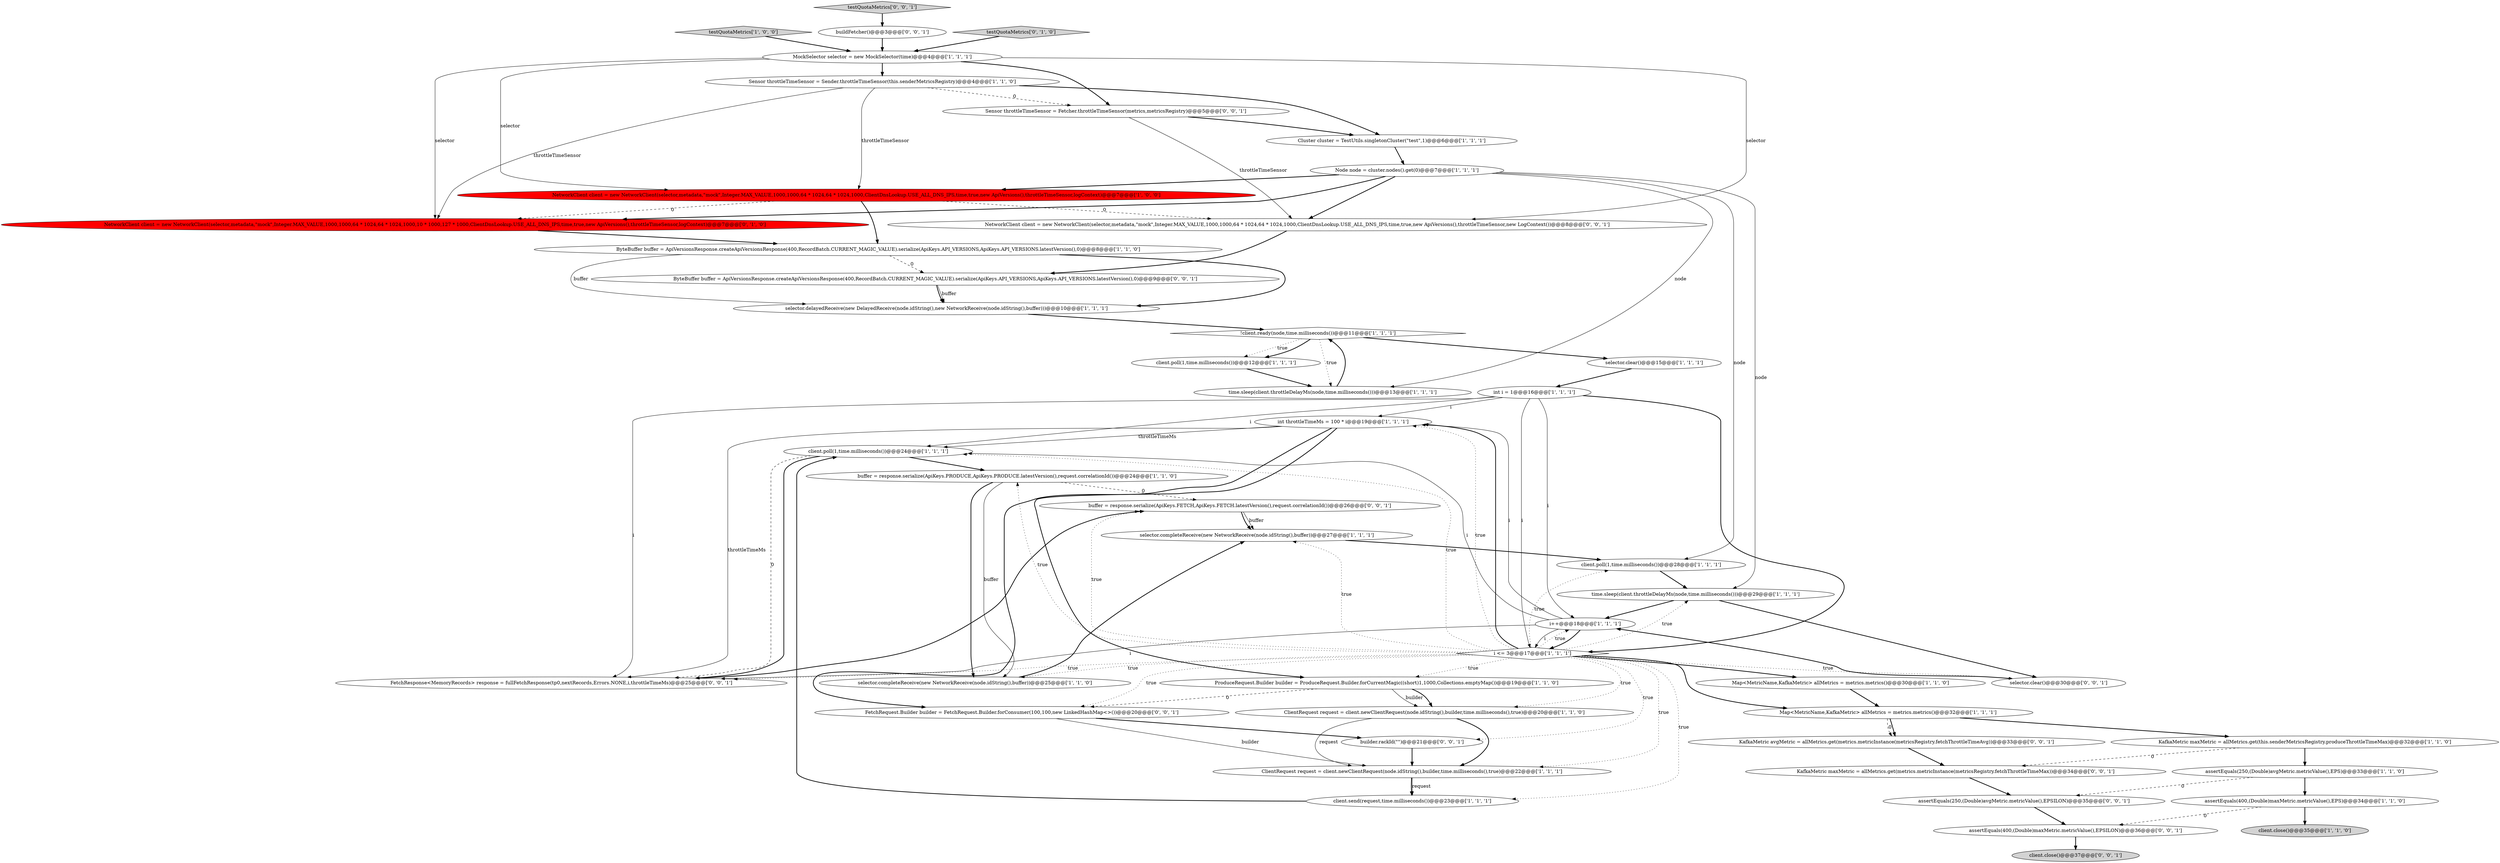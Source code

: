 digraph {
2 [style = filled, label = "testQuotaMetrics['1', '0', '0']", fillcolor = lightgray, shape = diamond image = "AAA0AAABBB1BBB"];
26 [style = filled, label = "Map<MetricName,KafkaMetric> allMetrics = metrics.metrics()@@@32@@@['1', '1', '1']", fillcolor = white, shape = ellipse image = "AAA0AAABBB1BBB"];
5 [style = filled, label = "int throttleTimeMs = 100 * i@@@19@@@['1', '1', '1']", fillcolor = white, shape = ellipse image = "AAA0AAABBB1BBB"];
8 [style = filled, label = "Map<MetricName,KafkaMetric> allMetrics = metrics.metrics()@@@30@@@['1', '1', '0']", fillcolor = white, shape = ellipse image = "AAA0AAABBB1BBB"];
19 [style = filled, label = "Cluster cluster = TestUtils.singletonCluster(\"test\",1)@@@6@@@['1', '1', '1']", fillcolor = white, shape = ellipse image = "AAA0AAABBB1BBB"];
27 [style = filled, label = "NetworkClient client = new NetworkClient(selector,metadata,\"mock\",Integer.MAX_VALUE,1000,1000,64 * 1024,64 * 1024,1000,ClientDnsLookup.USE_ALL_DNS_IPS,time,true,new ApiVersions(),throttleTimeSensor,logContext)@@@7@@@['1', '0', '0']", fillcolor = red, shape = ellipse image = "AAA1AAABBB1BBB"];
46 [style = filled, label = "assertEquals(400,(Double)maxMetric.metricValue(),EPSILON)@@@36@@@['0', '0', '1']", fillcolor = white, shape = ellipse image = "AAA0AAABBB3BBB"];
4 [style = filled, label = "time.sleep(client.throttleDelayMs(node,time.milliseconds()))@@@13@@@['1', '1', '1']", fillcolor = white, shape = ellipse image = "AAA0AAABBB1BBB"];
47 [style = filled, label = "KafkaMetric maxMetric = allMetrics.get(metrics.metricInstance(metricsRegistry.fetchThrottleTimeMax))@@@34@@@['0', '0', '1']", fillcolor = white, shape = ellipse image = "AAA0AAABBB3BBB"];
11 [style = filled, label = "buffer = response.serialize(ApiKeys.PRODUCE,ApiKeys.PRODUCE.latestVersion(),request.correlationId())@@@24@@@['1', '1', '0']", fillcolor = white, shape = ellipse image = "AAA0AAABBB1BBB"];
13 [style = filled, label = "i++@@@18@@@['1', '1', '1']", fillcolor = white, shape = ellipse image = "AAA0AAABBB1BBB"];
31 [style = filled, label = "client.poll(1,time.milliseconds())@@@24@@@['1', '1', '1']", fillcolor = white, shape = ellipse image = "AAA0AAABBB1BBB"];
22 [style = filled, label = "selector.delayedReceive(new DelayedReceive(node.idString(),new NetworkReceive(node.idString(),buffer)))@@@10@@@['1', '1', '1']", fillcolor = white, shape = ellipse image = "AAA0AAABBB1BBB"];
20 [style = filled, label = "time.sleep(client.throttleDelayMs(node,time.milliseconds()))@@@29@@@['1', '1', '1']", fillcolor = white, shape = ellipse image = "AAA0AAABBB1BBB"];
16 [style = filled, label = "int i = 1@@@16@@@['1', '1', '1']", fillcolor = white, shape = ellipse image = "AAA0AAABBB1BBB"];
24 [style = filled, label = "client.close()@@@35@@@['1', '1', '0']", fillcolor = lightgray, shape = ellipse image = "AAA0AAABBB1BBB"];
43 [style = filled, label = "testQuotaMetrics['0', '0', '1']", fillcolor = lightgray, shape = diamond image = "AAA0AAABBB3BBB"];
42 [style = filled, label = "client.close()@@@37@@@['0', '0', '1']", fillcolor = lightgray, shape = ellipse image = "AAA0AAABBB3BBB"];
15 [style = filled, label = "ByteBuffer buffer = ApiVersionsResponse.createApiVersionsResponse(400,RecordBatch.CURRENT_MAGIC_VALUE).serialize(ApiKeys.API_VERSIONS,ApiKeys.API_VERSIONS.latestVersion(),0)@@@8@@@['1', '1', '0']", fillcolor = white, shape = ellipse image = "AAA0AAABBB1BBB"];
28 [style = filled, label = "MockSelector selector = new MockSelector(time)@@@4@@@['1', '1', '1']", fillcolor = white, shape = ellipse image = "AAA0AAABBB1BBB"];
37 [style = filled, label = "buffer = response.serialize(ApiKeys.FETCH,ApiKeys.FETCH.latestVersion(),request.correlationId())@@@26@@@['0', '0', '1']", fillcolor = white, shape = ellipse image = "AAA0AAABBB3BBB"];
9 [style = filled, label = "Sensor throttleTimeSensor = Sender.throttleTimeSensor(this.senderMetricsRegistry)@@@4@@@['1', '1', '0']", fillcolor = white, shape = ellipse image = "AAA0AAABBB1BBB"];
36 [style = filled, label = "FetchRequest.Builder builder = FetchRequest.Builder.forConsumer(100,100,new LinkedHashMap<>())@@@20@@@['0', '0', '1']", fillcolor = white, shape = ellipse image = "AAA0AAABBB3BBB"];
33 [style = filled, label = "NetworkClient client = new NetworkClient(selector,metadata,\"mock\",Integer.MAX_VALUE,1000,1000,64 * 1024,64 * 1024,1000,10 * 1000,127 * 1000,ClientDnsLookup.USE_ALL_DNS_IPS,time,true,new ApiVersions(),throttleTimeSensor,logContext)@@@7@@@['0', '1', '0']", fillcolor = red, shape = ellipse image = "AAA1AAABBB2BBB"];
35 [style = filled, label = "selector.clear()@@@30@@@['0', '0', '1']", fillcolor = white, shape = ellipse image = "AAA0AAABBB3BBB"];
45 [style = filled, label = "FetchResponse<MemoryRecords> response = fullFetchResponse(tp0,nextRecords,Errors.NONE,i,throttleTimeMs)@@@25@@@['0', '0', '1']", fillcolor = white, shape = ellipse image = "AAA0AAABBB3BBB"];
40 [style = filled, label = "assertEquals(250,(Double)avgMetric.metricValue(),EPSILON)@@@35@@@['0', '0', '1']", fillcolor = white, shape = ellipse image = "AAA0AAABBB3BBB"];
7 [style = filled, label = "assertEquals(400,(Double)maxMetric.metricValue(),EPS)@@@34@@@['1', '1', '0']", fillcolor = white, shape = ellipse image = "AAA0AAABBB1BBB"];
44 [style = filled, label = "ByteBuffer buffer = ApiVersionsResponse.createApiVersionsResponse(400,RecordBatch.CURRENT_MAGIC_VALUE).serialize(ApiKeys.API_VERSIONS,ApiKeys.API_VERSIONS.latestVersion(),0)@@@9@@@['0', '0', '1']", fillcolor = white, shape = ellipse image = "AAA0AAABBB3BBB"];
3 [style = filled, label = "client.send(request,time.milliseconds())@@@23@@@['1', '1', '1']", fillcolor = white, shape = ellipse image = "AAA0AAABBB1BBB"];
14 [style = filled, label = "client.poll(1,time.milliseconds())@@@28@@@['1', '1', '1']", fillcolor = white, shape = ellipse image = "AAA0AAABBB1BBB"];
10 [style = filled, label = "ClientRequest request = client.newClientRequest(node.idString(),builder,time.milliseconds(),true)@@@22@@@['1', '1', '1']", fillcolor = white, shape = ellipse image = "AAA0AAABBB1BBB"];
0 [style = filled, label = "!client.ready(node,time.milliseconds())@@@11@@@['1', '1', '1']", fillcolor = white, shape = diamond image = "AAA0AAABBB1BBB"];
18 [style = filled, label = "ProduceRequest.Builder builder = ProduceRequest.Builder.forCurrentMagic((short)1,1000,Collections.emptyMap())@@@19@@@['1', '1', '0']", fillcolor = white, shape = ellipse image = "AAA0AAABBB1BBB"];
12 [style = filled, label = "selector.clear()@@@15@@@['1', '1', '1']", fillcolor = white, shape = ellipse image = "AAA0AAABBB1BBB"];
17 [style = filled, label = "Node node = cluster.nodes().get(0)@@@7@@@['1', '1', '1']", fillcolor = white, shape = ellipse image = "AAA0AAABBB1BBB"];
34 [style = filled, label = "builder.rackId(\"\")@@@21@@@['0', '0', '1']", fillcolor = white, shape = ellipse image = "AAA0AAABBB3BBB"];
25 [style = filled, label = "KafkaMetric maxMetric = allMetrics.get(this.senderMetricsRegistry.produceThrottleTimeMax)@@@32@@@['1', '1', '0']", fillcolor = white, shape = ellipse image = "AAA0AAABBB1BBB"];
48 [style = filled, label = "buildFetcher()@@@3@@@['0', '0', '1']", fillcolor = white, shape = ellipse image = "AAA0AAABBB3BBB"];
39 [style = filled, label = "NetworkClient client = new NetworkClient(selector,metadata,\"mock\",Integer.MAX_VALUE,1000,1000,64 * 1024,64 * 1024,1000,ClientDnsLookup.USE_ALL_DNS_IPS,time,true,new ApiVersions(),throttleTimeSensor,new LogContext())@@@8@@@['0', '0', '1']", fillcolor = white, shape = ellipse image = "AAA0AAABBB3BBB"];
38 [style = filled, label = "KafkaMetric avgMetric = allMetrics.get(metrics.metricInstance(metricsRegistry.fetchThrottleTimeAvg))@@@33@@@['0', '0', '1']", fillcolor = white, shape = ellipse image = "AAA0AAABBB3BBB"];
41 [style = filled, label = "Sensor throttleTimeSensor = Fetcher.throttleTimeSensor(metrics,metricsRegistry)@@@5@@@['0', '0', '1']", fillcolor = white, shape = ellipse image = "AAA0AAABBB3BBB"];
30 [style = filled, label = "selector.completeReceive(new NetworkReceive(node.idString(),buffer))@@@27@@@['1', '1', '1']", fillcolor = white, shape = ellipse image = "AAA0AAABBB1BBB"];
32 [style = filled, label = "testQuotaMetrics['0', '1', '0']", fillcolor = lightgray, shape = diamond image = "AAA0AAABBB2BBB"];
6 [style = filled, label = "assertEquals(250,(Double)avgMetric.metricValue(),EPS)@@@33@@@['1', '1', '0']", fillcolor = white, shape = ellipse image = "AAA0AAABBB1BBB"];
23 [style = filled, label = "selector.completeReceive(new NetworkReceive(node.idString(),buffer))@@@25@@@['1', '1', '0']", fillcolor = white, shape = ellipse image = "AAA0AAABBB1BBB"];
29 [style = filled, label = "ClientRequest request = client.newClientRequest(node.idString(),builder,time.milliseconds(),true)@@@20@@@['1', '1', '0']", fillcolor = white, shape = ellipse image = "AAA0AAABBB1BBB"];
21 [style = filled, label = "client.poll(1,time.milliseconds())@@@12@@@['1', '1', '1']", fillcolor = white, shape = ellipse image = "AAA0AAABBB1BBB"];
1 [style = filled, label = "i <= 3@@@17@@@['1', '1', '1']", fillcolor = white, shape = diamond image = "AAA0AAABBB1BBB"];
1->5 [style = bold, label=""];
13->31 [style = solid, label="i"];
28->33 [style = solid, label="selector"];
41->19 [style = bold, label=""];
26->38 [style = dashed, label="0"];
37->30 [style = solid, label="buffer"];
17->14 [style = solid, label="node"];
1->31 [style = dotted, label="true"];
28->9 [style = bold, label=""];
25->6 [style = bold, label=""];
27->15 [style = bold, label=""];
13->1 [style = bold, label=""];
1->34 [style = dotted, label="true"];
1->3 [style = dotted, label="true"];
1->13 [style = dotted, label="true"];
22->0 [style = bold, label=""];
18->29 [style = solid, label="builder"];
0->21 [style = dotted, label="true"];
41->39 [style = solid, label="throttleTimeSensor"];
30->14 [style = bold, label=""];
1->23 [style = dotted, label="true"];
9->41 [style = dashed, label="0"];
17->27 [style = bold, label=""];
5->36 [style = bold, label=""];
2->28 [style = bold, label=""];
29->10 [style = solid, label="request"];
14->20 [style = bold, label=""];
46->42 [style = bold, label=""];
28->27 [style = solid, label="selector"];
1->35 [style = dotted, label="true"];
1->45 [style = dotted, label="true"];
23->30 [style = bold, label=""];
33->15 [style = bold, label=""];
0->21 [style = bold, label=""];
28->39 [style = solid, label="selector"];
31->11 [style = bold, label=""];
5->45 [style = solid, label="throttleTimeMs"];
1->30 [style = dotted, label="true"];
4->0 [style = bold, label=""];
1->18 [style = dotted, label="true"];
7->24 [style = bold, label=""];
16->1 [style = solid, label="i"];
17->39 [style = bold, label=""];
38->47 [style = bold, label=""];
44->22 [style = bold, label=""];
6->7 [style = bold, label=""];
48->28 [style = bold, label=""];
16->45 [style = solid, label="i"];
21->4 [style = bold, label=""];
20->13 [style = bold, label=""];
1->8 [style = bold, label=""];
1->10 [style = dotted, label="true"];
47->40 [style = bold, label=""];
13->1 [style = solid, label="i"];
13->45 [style = solid, label="i"];
37->30 [style = bold, label=""];
0->12 [style = bold, label=""];
11->23 [style = solid, label="buffer"];
0->4 [style = dotted, label="true"];
13->5 [style = solid, label="i"];
16->31 [style = solid, label="i"];
25->47 [style = dashed, label="0"];
5->18 [style = bold, label=""];
19->17 [style = bold, label=""];
6->40 [style = dashed, label="0"];
17->20 [style = solid, label="node"];
28->41 [style = bold, label=""];
15->22 [style = bold, label=""];
10->3 [style = solid, label="request"];
7->46 [style = dashed, label="0"];
16->1 [style = bold, label=""];
27->39 [style = dashed, label="0"];
18->36 [style = dashed, label="0"];
9->19 [style = bold, label=""];
29->10 [style = bold, label=""];
36->10 [style = solid, label="builder"];
1->37 [style = dotted, label="true"];
1->20 [style = dotted, label="true"];
27->33 [style = dashed, label="0"];
36->34 [style = bold, label=""];
44->22 [style = solid, label="buffer"];
39->44 [style = bold, label=""];
15->22 [style = solid, label="buffer"];
3->31 [style = bold, label=""];
9->27 [style = solid, label="throttleTimeSensor"];
26->25 [style = bold, label=""];
43->48 [style = bold, label=""];
1->11 [style = dotted, label="true"];
31->45 [style = dashed, label="0"];
10->3 [style = bold, label=""];
15->44 [style = dashed, label="0"];
17->33 [style = bold, label=""];
12->16 [style = bold, label=""];
9->33 [style = solid, label="throttleTimeSensor"];
1->14 [style = dotted, label="true"];
1->26 [style = bold, label=""];
34->10 [style = bold, label=""];
40->46 [style = bold, label=""];
26->38 [style = bold, label=""];
1->29 [style = dotted, label="true"];
18->29 [style = bold, label=""];
17->4 [style = solid, label="node"];
16->5 [style = solid, label="i"];
1->36 [style = dotted, label="true"];
11->37 [style = dashed, label="0"];
16->13 [style = solid, label="i"];
45->37 [style = bold, label=""];
20->35 [style = bold, label=""];
35->13 [style = bold, label=""];
11->23 [style = bold, label=""];
32->28 [style = bold, label=""];
31->45 [style = bold, label=""];
1->5 [style = dotted, label="true"];
5->31 [style = solid, label="throttleTimeMs"];
8->26 [style = bold, label=""];
}
